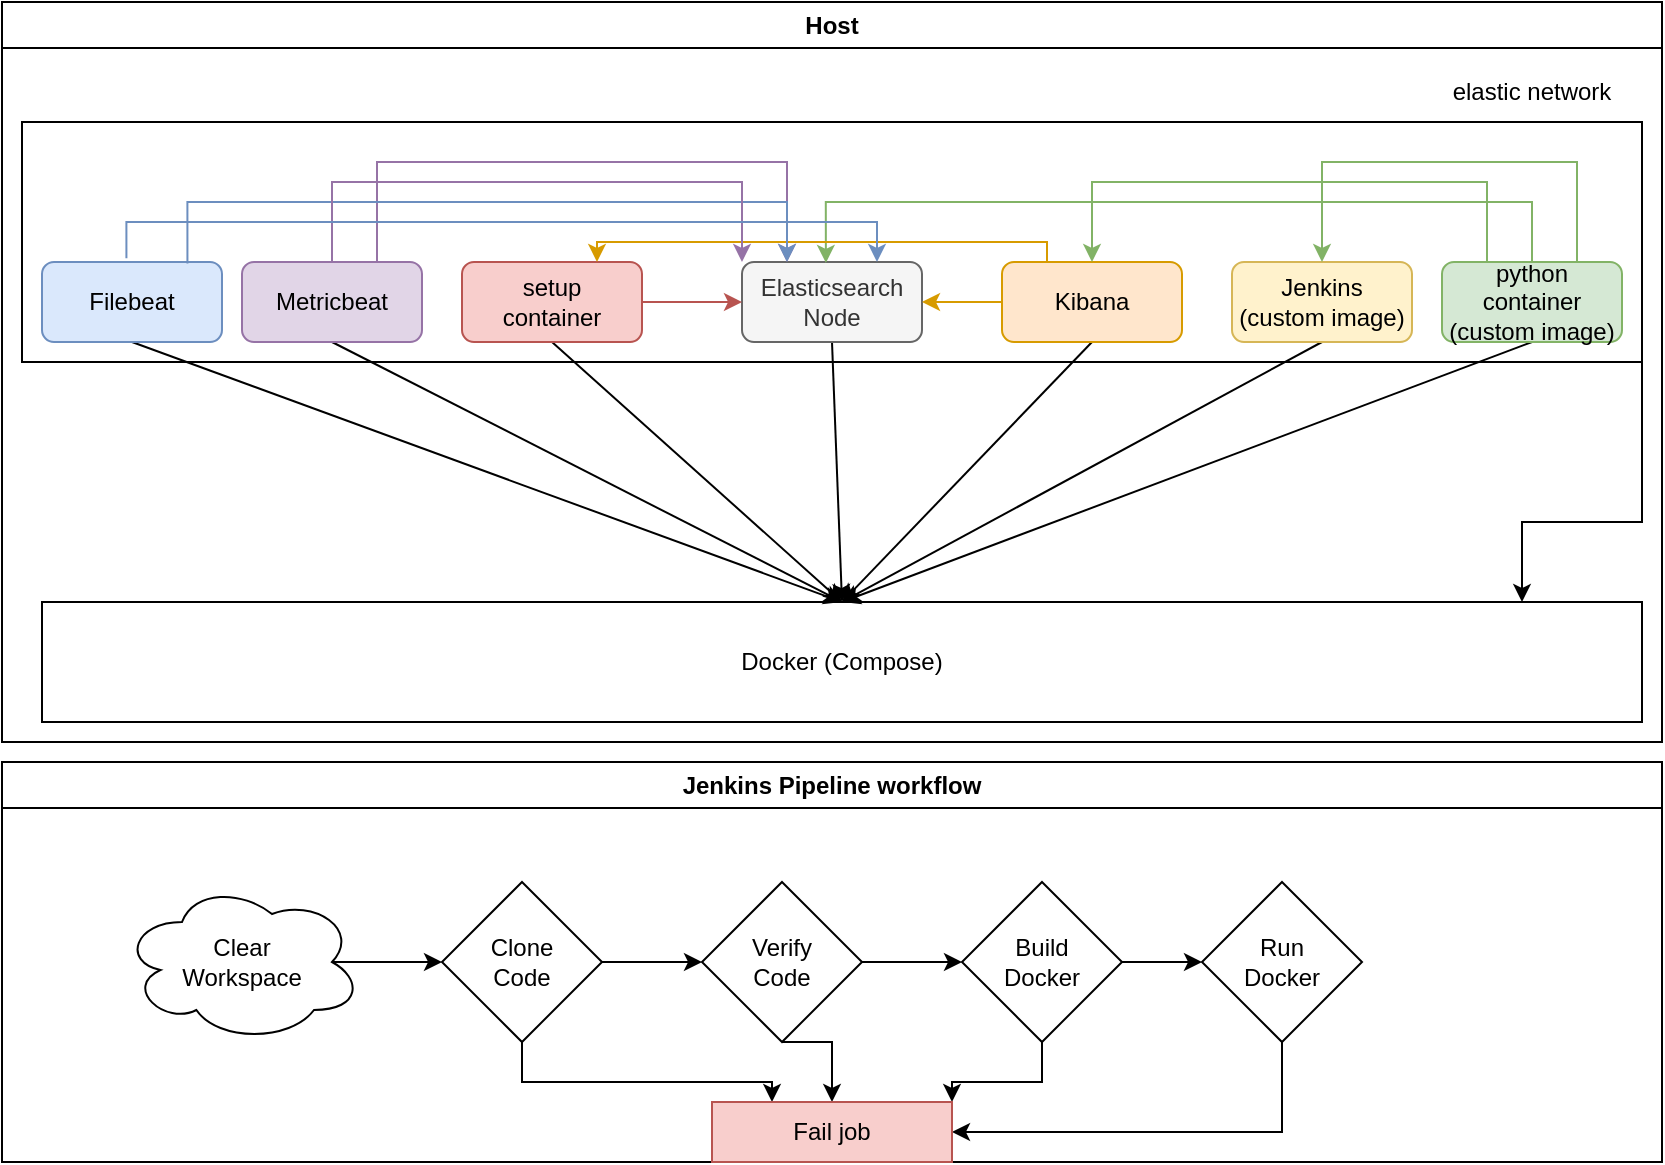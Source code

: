 <mxfile version="24.7.17">
  <diagram name="Page-1" id="yUnTEx3fc2qi-SIGfh1y">
    <mxGraphModel dx="989" dy="578" grid="1" gridSize="10" guides="1" tooltips="1" connect="1" arrows="1" fold="1" page="1" pageScale="1" pageWidth="850" pageHeight="1100" math="0" shadow="0">
      <root>
        <mxCell id="0" />
        <mxCell id="1" parent="0" />
        <mxCell id="CjxLZqoS-NoNjMr_3jgI-1" value="Host" style="swimlane;whiteSpace=wrap;html=1;" vertex="1" parent="1">
          <mxGeometry x="10" y="10" width="830" height="370" as="geometry">
            <mxRectangle x="10" y="220" width="70" height="30" as="alternateBounds" />
          </mxGeometry>
        </mxCell>
        <mxCell id="CjxLZqoS-NoNjMr_3jgI-12" value="" style="rounded=0;whiteSpace=wrap;html=1;" vertex="1" parent="CjxLZqoS-NoNjMr_3jgI-1">
          <mxGeometry x="10" y="60" width="810" height="120" as="geometry" />
        </mxCell>
        <mxCell id="CjxLZqoS-NoNjMr_3jgI-3" value="Docker (Compose)" style="rounded=0;whiteSpace=wrap;html=1;" vertex="1" parent="CjxLZqoS-NoNjMr_3jgI-1">
          <mxGeometry x="20" y="300" width="800" height="60" as="geometry" />
        </mxCell>
        <mxCell id="CjxLZqoS-NoNjMr_3jgI-43" style="rounded=0;orthogonalLoop=1;jettySize=auto;html=1;exitX=0.5;exitY=1;exitDx=0;exitDy=0;" edge="1" parent="CjxLZqoS-NoNjMr_3jgI-1" source="CjxLZqoS-NoNjMr_3jgI-4">
          <mxGeometry relative="1" as="geometry">
            <mxPoint x="420.0" y="300" as="targetPoint" />
          </mxGeometry>
        </mxCell>
        <mxCell id="CjxLZqoS-NoNjMr_3jgI-4" value="setup&lt;div&gt;container&lt;/div&gt;" style="rounded=1;whiteSpace=wrap;html=1;fillColor=#f8cecc;strokeColor=#b85450;" vertex="1" parent="CjxLZqoS-NoNjMr_3jgI-1">
          <mxGeometry x="230" y="130" width="90" height="40" as="geometry" />
        </mxCell>
        <mxCell id="CjxLZqoS-NoNjMr_3jgI-44" style="rounded=0;orthogonalLoop=1;jettySize=auto;html=1;exitX=0.5;exitY=1;exitDx=0;exitDy=0;" edge="1" parent="CjxLZqoS-NoNjMr_3jgI-1" source="CjxLZqoS-NoNjMr_3jgI-8">
          <mxGeometry relative="1" as="geometry">
            <mxPoint x="420.0" y="300" as="targetPoint" />
          </mxGeometry>
        </mxCell>
        <mxCell id="CjxLZqoS-NoNjMr_3jgI-8" value="Elasticsearch&lt;div&gt;Node&lt;/div&gt;" style="rounded=1;whiteSpace=wrap;html=1;fillColor=#f5f5f5;fontColor=#333333;strokeColor=#666666;" vertex="1" parent="CjxLZqoS-NoNjMr_3jgI-1">
          <mxGeometry x="370" y="130" width="90" height="40" as="geometry" />
        </mxCell>
        <mxCell id="CjxLZqoS-NoNjMr_3jgI-45" style="rounded=0;orthogonalLoop=1;jettySize=auto;html=1;exitX=0.5;exitY=1;exitDx=0;exitDy=0;" edge="1" parent="CjxLZqoS-NoNjMr_3jgI-1" source="CjxLZqoS-NoNjMr_3jgI-9">
          <mxGeometry relative="1" as="geometry">
            <mxPoint x="420.0" y="300" as="targetPoint" />
          </mxGeometry>
        </mxCell>
        <mxCell id="CjxLZqoS-NoNjMr_3jgI-9" value="&lt;span style=&quot;background-color: initial;&quot;&gt;Kibana&lt;/span&gt;" style="rounded=1;whiteSpace=wrap;html=1;fillColor=#ffe6cc;strokeColor=#d79b00;" vertex="1" parent="CjxLZqoS-NoNjMr_3jgI-1">
          <mxGeometry x="500" y="130" width="90" height="40" as="geometry" />
        </mxCell>
        <mxCell id="CjxLZqoS-NoNjMr_3jgI-46" style="rounded=0;orthogonalLoop=1;jettySize=auto;html=1;exitX=0.5;exitY=1;exitDx=0;exitDy=0;" edge="1" parent="CjxLZqoS-NoNjMr_3jgI-1" source="CjxLZqoS-NoNjMr_3jgI-10">
          <mxGeometry relative="1" as="geometry">
            <mxPoint x="420.0" y="300" as="targetPoint" />
          </mxGeometry>
        </mxCell>
        <mxCell id="CjxLZqoS-NoNjMr_3jgI-10" value="Jenkins&lt;div&gt;(custom image)&lt;/div&gt;" style="rounded=1;whiteSpace=wrap;html=1;fillColor=#fff2cc;strokeColor=#d6b656;" vertex="1" parent="CjxLZqoS-NoNjMr_3jgI-1">
          <mxGeometry x="615" y="130" width="90" height="40" as="geometry" />
        </mxCell>
        <mxCell id="CjxLZqoS-NoNjMr_3jgI-47" style="rounded=0;orthogonalLoop=1;jettySize=auto;html=1;exitX=0.5;exitY=1;exitDx=0;exitDy=0;entryX=0.5;entryY=0;entryDx=0;entryDy=0;" edge="1" parent="CjxLZqoS-NoNjMr_3jgI-1" source="CjxLZqoS-NoNjMr_3jgI-11" target="CjxLZqoS-NoNjMr_3jgI-3">
          <mxGeometry relative="1" as="geometry" />
        </mxCell>
        <mxCell id="CjxLZqoS-NoNjMr_3jgI-11" value="python&lt;div&gt;container&lt;/div&gt;&lt;div&gt;(custom image)&lt;/div&gt;" style="rounded=1;whiteSpace=wrap;html=1;fillColor=#d5e8d4;strokeColor=#82b366;" vertex="1" parent="CjxLZqoS-NoNjMr_3jgI-1">
          <mxGeometry x="720" y="130" width="90" height="40" as="geometry" />
        </mxCell>
        <mxCell id="CjxLZqoS-NoNjMr_3jgI-13" value="elastic network" style="text;html=1;align=center;verticalAlign=middle;whiteSpace=wrap;rounded=0;" vertex="1" parent="CjxLZqoS-NoNjMr_3jgI-1">
          <mxGeometry x="710" y="30" width="110" height="30" as="geometry" />
        </mxCell>
        <mxCell id="CjxLZqoS-NoNjMr_3jgI-23" value="" style="endArrow=classic;html=1;rounded=0;entryX=1;entryY=0.5;entryDx=0;entryDy=0;exitX=0;exitY=0.5;exitDx=0;exitDy=0;fillColor=#ffe6cc;strokeColor=#d79b00;" edge="1" parent="CjxLZqoS-NoNjMr_3jgI-1" source="CjxLZqoS-NoNjMr_3jgI-9" target="CjxLZqoS-NoNjMr_3jgI-8">
          <mxGeometry width="50" height="50" relative="1" as="geometry">
            <mxPoint x="310" y="550" as="sourcePoint" />
            <mxPoint x="360" y="500" as="targetPoint" />
          </mxGeometry>
        </mxCell>
        <mxCell id="CjxLZqoS-NoNjMr_3jgI-21" value="" style="endArrow=classic;html=1;rounded=0;entryX=0;entryY=0.5;entryDx=0;entryDy=0;exitX=1;exitY=0.5;exitDx=0;exitDy=0;fillColor=#f8cecc;strokeColor=#b85450;" edge="1" parent="CjxLZqoS-NoNjMr_3jgI-1" source="CjxLZqoS-NoNjMr_3jgI-4" target="CjxLZqoS-NoNjMr_3jgI-8">
          <mxGeometry width="50" height="50" relative="1" as="geometry">
            <mxPoint x="310" y="550" as="sourcePoint" />
            <mxPoint x="360" y="500" as="targetPoint" />
          </mxGeometry>
        </mxCell>
        <mxCell id="CjxLZqoS-NoNjMr_3jgI-49" style="rounded=0;orthogonalLoop=1;jettySize=auto;html=1;exitX=0.5;exitY=1;exitDx=0;exitDy=0;entryX=0.5;entryY=0;entryDx=0;entryDy=0;" edge="1" parent="CjxLZqoS-NoNjMr_3jgI-1" source="CjxLZqoS-NoNjMr_3jgI-25" target="CjxLZqoS-NoNjMr_3jgI-3">
          <mxGeometry relative="1" as="geometry" />
        </mxCell>
        <mxCell id="CjxLZqoS-NoNjMr_3jgI-25" value="Filebeat" style="rounded=1;whiteSpace=wrap;html=1;fillColor=#dae8fc;strokeColor=#6c8ebf;" vertex="1" parent="CjxLZqoS-NoNjMr_3jgI-1">
          <mxGeometry x="20" y="130" width="90" height="40" as="geometry" />
        </mxCell>
        <mxCell id="CjxLZqoS-NoNjMr_3jgI-39" style="rounded=0;orthogonalLoop=1;jettySize=auto;html=1;exitX=0.5;exitY=1;exitDx=0;exitDy=0;entryX=0.5;entryY=0;entryDx=0;entryDy=0;" edge="1" parent="CjxLZqoS-NoNjMr_3jgI-1" source="CjxLZqoS-NoNjMr_3jgI-26" target="CjxLZqoS-NoNjMr_3jgI-3">
          <mxGeometry relative="1" as="geometry" />
        </mxCell>
        <mxCell id="CjxLZqoS-NoNjMr_3jgI-26" value="Metricbeat" style="rounded=1;whiteSpace=wrap;html=1;fillColor=#e1d5e7;strokeColor=#9673a6;" vertex="1" parent="CjxLZqoS-NoNjMr_3jgI-1">
          <mxGeometry x="120" y="130" width="90" height="40" as="geometry" />
        </mxCell>
        <mxCell id="CjxLZqoS-NoNjMr_3jgI-24" value="" style="endArrow=classic;html=1;rounded=0;edgeStyle=orthogonalEdgeStyle;entryX=0.466;entryY=0.011;entryDx=0;entryDy=0;entryPerimeter=0;exitX=0.5;exitY=0;exitDx=0;exitDy=0;fillColor=#d5e8d4;strokeColor=#82b366;" edge="1" parent="CjxLZqoS-NoNjMr_3jgI-1" source="CjxLZqoS-NoNjMr_3jgI-11" target="CjxLZqoS-NoNjMr_3jgI-8">
          <mxGeometry width="50" height="50" relative="1" as="geometry">
            <mxPoint x="310" y="550" as="sourcePoint" />
            <mxPoint x="360" y="500" as="targetPoint" />
            <Array as="points">
              <mxPoint x="765" y="100" />
              <mxPoint x="412" y="100" />
            </Array>
          </mxGeometry>
        </mxCell>
        <mxCell id="CjxLZqoS-NoNjMr_3jgI-27" value="" style="endArrow=classic;html=1;rounded=0;edgeStyle=orthogonalEdgeStyle;entryX=0.5;entryY=0;entryDx=0;entryDy=0;exitX=0.25;exitY=0;exitDx=0;exitDy=0;fillColor=#d5e8d4;strokeColor=#82b366;" edge="1" parent="CjxLZqoS-NoNjMr_3jgI-1" source="CjxLZqoS-NoNjMr_3jgI-11" target="CjxLZqoS-NoNjMr_3jgI-9">
          <mxGeometry width="50" height="50" relative="1" as="geometry">
            <mxPoint x="565" y="430" as="sourcePoint" />
            <mxPoint x="211" y="431" as="targetPoint" />
            <Array as="points">
              <mxPoint x="743" y="90" />
              <mxPoint x="545" y="90" />
            </Array>
          </mxGeometry>
        </mxCell>
        <mxCell id="CjxLZqoS-NoNjMr_3jgI-28" value="" style="endArrow=classic;html=1;rounded=0;edgeStyle=orthogonalEdgeStyle;entryX=0.5;entryY=0;entryDx=0;entryDy=0;exitX=0.75;exitY=0;exitDx=0;exitDy=0;fillColor=#d5e8d4;strokeColor=#82b366;" edge="1" parent="CjxLZqoS-NoNjMr_3jgI-1" source="CjxLZqoS-NoNjMr_3jgI-11" target="CjxLZqoS-NoNjMr_3jgI-10">
          <mxGeometry width="50" height="50" relative="1" as="geometry">
            <mxPoint x="565" y="430" as="sourcePoint" />
            <mxPoint x="345" y="430" as="targetPoint" />
            <Array as="points">
              <mxPoint x="787" y="80" />
              <mxPoint x="660" y="80" />
            </Array>
          </mxGeometry>
        </mxCell>
        <mxCell id="CjxLZqoS-NoNjMr_3jgI-29" value="" style="endArrow=classic;html=1;rounded=0;edgeStyle=orthogonalEdgeStyle;entryX=0.75;entryY=0;entryDx=0;entryDy=0;exitX=0.25;exitY=0;exitDx=0;exitDy=0;fillColor=#ffe6cc;strokeColor=#d79b00;" edge="1" parent="CjxLZqoS-NoNjMr_3jgI-1" source="CjxLZqoS-NoNjMr_3jgI-9" target="CjxLZqoS-NoNjMr_3jgI-4">
          <mxGeometry width="50" height="50" relative="1" as="geometry">
            <mxPoint x="460" y="550" as="sourcePoint" />
            <mxPoint x="510" y="500" as="targetPoint" />
          </mxGeometry>
        </mxCell>
        <mxCell id="CjxLZqoS-NoNjMr_3jgI-30" value="" style="endArrow=classic;html=1;rounded=0;edgeStyle=orthogonalEdgeStyle;entryX=0.25;entryY=0;entryDx=0;entryDy=0;exitX=0.75;exitY=0;exitDx=0;exitDy=0;fillColor=#e1d5e7;strokeColor=#9673a6;" edge="1" parent="CjxLZqoS-NoNjMr_3jgI-1" source="CjxLZqoS-NoNjMr_3jgI-26" target="CjxLZqoS-NoNjMr_3jgI-8">
          <mxGeometry width="50" height="50" relative="1" as="geometry">
            <mxPoint x="370" y="540" as="sourcePoint" />
            <mxPoint x="420" y="490" as="targetPoint" />
            <Array as="points">
              <mxPoint x="187" y="80" />
              <mxPoint x="393" y="80" />
            </Array>
          </mxGeometry>
        </mxCell>
        <mxCell id="CjxLZqoS-NoNjMr_3jgI-31" value="" style="endArrow=classic;html=1;rounded=0;edgeStyle=orthogonalEdgeStyle;exitX=0.808;exitY=0.018;exitDx=0;exitDy=0;exitPerimeter=0;entryX=0.25;entryY=0;entryDx=0;entryDy=0;fillColor=#dae8fc;strokeColor=#6c8ebf;" edge="1" parent="CjxLZqoS-NoNjMr_3jgI-1" source="CjxLZqoS-NoNjMr_3jgI-25" target="CjxLZqoS-NoNjMr_3jgI-8">
          <mxGeometry width="50" height="50" relative="1" as="geometry">
            <mxPoint x="198" y="430" as="sourcePoint" />
            <mxPoint x="403" y="430" as="targetPoint" />
            <Array as="points">
              <mxPoint x="93" y="100" />
              <mxPoint x="393" y="100" />
            </Array>
          </mxGeometry>
        </mxCell>
        <mxCell id="CjxLZqoS-NoNjMr_3jgI-32" value="" style="endArrow=classic;html=1;rounded=0;edgeStyle=orthogonalEdgeStyle;entryX=0;entryY=0;entryDx=0;entryDy=0;exitX=0.5;exitY=0;exitDx=0;exitDy=0;fillColor=#e1d5e7;strokeColor=#9673a6;" edge="1" parent="CjxLZqoS-NoNjMr_3jgI-1" source="CjxLZqoS-NoNjMr_3jgI-26" target="CjxLZqoS-NoNjMr_3jgI-8">
          <mxGeometry width="50" height="50" relative="1" as="geometry">
            <mxPoint x="310" y="510" as="sourcePoint" />
            <mxPoint x="360" y="460" as="targetPoint" />
            <Array as="points">
              <mxPoint x="165" y="90" />
              <mxPoint x="370" y="90" />
            </Array>
          </mxGeometry>
        </mxCell>
        <mxCell id="CjxLZqoS-NoNjMr_3jgI-33" value="" style="endArrow=classic;html=1;rounded=0;edgeStyle=orthogonalEdgeStyle;entryX=0.75;entryY=0;entryDx=0;entryDy=0;exitX=0.469;exitY=-0.046;exitDx=0;exitDy=0;exitPerimeter=0;fillColor=#dae8fc;strokeColor=#6c8ebf;" edge="1" parent="CjxLZqoS-NoNjMr_3jgI-1" source="CjxLZqoS-NoNjMr_3jgI-25" target="CjxLZqoS-NoNjMr_3jgI-8">
          <mxGeometry width="50" height="50" relative="1" as="geometry">
            <mxPoint x="175" y="430" as="sourcePoint" />
            <mxPoint x="380" y="430" as="targetPoint" />
            <Array as="points">
              <mxPoint x="62" y="110" />
              <mxPoint x="437" y="110" />
            </Array>
          </mxGeometry>
        </mxCell>
        <mxCell id="CjxLZqoS-NoNjMr_3jgI-48" style="edgeStyle=orthogonalEdgeStyle;rounded=0;orthogonalLoop=1;jettySize=auto;html=1;exitX=1;exitY=1;exitDx=0;exitDy=0;entryX=0.925;entryY=0;entryDx=0;entryDy=0;entryPerimeter=0;" edge="1" parent="CjxLZqoS-NoNjMr_3jgI-1" source="CjxLZqoS-NoNjMr_3jgI-12" target="CjxLZqoS-NoNjMr_3jgI-3">
          <mxGeometry relative="1" as="geometry">
            <Array as="points">
              <mxPoint x="820" y="260" />
              <mxPoint x="760" y="260" />
            </Array>
          </mxGeometry>
        </mxCell>
        <mxCell id="CjxLZqoS-NoNjMr_3jgI-52" value="Jenkins Pipeline workflow" style="swimlane;whiteSpace=wrap;html=1;" vertex="1" parent="1">
          <mxGeometry x="10" y="390" width="830" height="200" as="geometry" />
        </mxCell>
        <mxCell id="CjxLZqoS-NoNjMr_3jgI-61" style="edgeStyle=orthogonalEdgeStyle;rounded=0;orthogonalLoop=1;jettySize=auto;html=1;exitX=1;exitY=0.5;exitDx=0;exitDy=0;entryX=0;entryY=0.5;entryDx=0;entryDy=0;" edge="1" parent="CjxLZqoS-NoNjMr_3jgI-52" source="CjxLZqoS-NoNjMr_3jgI-54" target="CjxLZqoS-NoNjMr_3jgI-57">
          <mxGeometry relative="1" as="geometry" />
        </mxCell>
        <mxCell id="CjxLZqoS-NoNjMr_3jgI-68" style="edgeStyle=orthogonalEdgeStyle;rounded=0;orthogonalLoop=1;jettySize=auto;html=1;exitX=0.5;exitY=1;exitDx=0;exitDy=0;entryX=0.25;entryY=0;entryDx=0;entryDy=0;" edge="1" parent="CjxLZqoS-NoNjMr_3jgI-52" source="CjxLZqoS-NoNjMr_3jgI-54" target="CjxLZqoS-NoNjMr_3jgI-59">
          <mxGeometry relative="1" as="geometry">
            <Array as="points">
              <mxPoint x="260" y="160" />
              <mxPoint x="385" y="160" />
            </Array>
          </mxGeometry>
        </mxCell>
        <mxCell id="CjxLZqoS-NoNjMr_3jgI-54" value="Clone&lt;div&gt;Code&lt;/div&gt;" style="rhombus;whiteSpace=wrap;html=1;" vertex="1" parent="CjxLZqoS-NoNjMr_3jgI-52">
          <mxGeometry x="220" y="60" width="80" height="80" as="geometry" />
        </mxCell>
        <mxCell id="CjxLZqoS-NoNjMr_3jgI-63" style="edgeStyle=orthogonalEdgeStyle;rounded=0;orthogonalLoop=1;jettySize=auto;html=1;exitX=1;exitY=0.5;exitDx=0;exitDy=0;entryX=0;entryY=0.5;entryDx=0;entryDy=0;" edge="1" parent="CjxLZqoS-NoNjMr_3jgI-52" source="CjxLZqoS-NoNjMr_3jgI-55" target="CjxLZqoS-NoNjMr_3jgI-58">
          <mxGeometry relative="1" as="geometry" />
        </mxCell>
        <mxCell id="CjxLZqoS-NoNjMr_3jgI-65" style="edgeStyle=orthogonalEdgeStyle;rounded=0;orthogonalLoop=1;jettySize=auto;html=1;exitX=0.5;exitY=1;exitDx=0;exitDy=0;entryX=1;entryY=0;entryDx=0;entryDy=0;" edge="1" parent="CjxLZqoS-NoNjMr_3jgI-52" source="CjxLZqoS-NoNjMr_3jgI-55" target="CjxLZqoS-NoNjMr_3jgI-59">
          <mxGeometry relative="1" as="geometry" />
        </mxCell>
        <mxCell id="CjxLZqoS-NoNjMr_3jgI-55" value="Build&lt;div&gt;Docker&lt;/div&gt;" style="rhombus;whiteSpace=wrap;html=1;" vertex="1" parent="CjxLZqoS-NoNjMr_3jgI-52">
          <mxGeometry x="480" y="60" width="80" height="80" as="geometry" />
        </mxCell>
        <mxCell id="CjxLZqoS-NoNjMr_3jgI-60" style="edgeStyle=orthogonalEdgeStyle;rounded=0;orthogonalLoop=1;jettySize=auto;html=1;exitX=0.875;exitY=0.5;exitDx=0;exitDy=0;exitPerimeter=0;entryX=0;entryY=0.5;entryDx=0;entryDy=0;" edge="1" parent="CjxLZqoS-NoNjMr_3jgI-52" source="CjxLZqoS-NoNjMr_3jgI-56" target="CjxLZqoS-NoNjMr_3jgI-54">
          <mxGeometry relative="1" as="geometry" />
        </mxCell>
        <mxCell id="CjxLZqoS-NoNjMr_3jgI-56" value="Clear&lt;div&gt;Workspace&lt;/div&gt;" style="ellipse;shape=cloud;whiteSpace=wrap;html=1;" vertex="1" parent="CjxLZqoS-NoNjMr_3jgI-52">
          <mxGeometry x="60" y="60" width="120" height="80" as="geometry" />
        </mxCell>
        <mxCell id="CjxLZqoS-NoNjMr_3jgI-62" style="edgeStyle=orthogonalEdgeStyle;rounded=0;orthogonalLoop=1;jettySize=auto;html=1;exitX=1;exitY=0.5;exitDx=0;exitDy=0;entryX=0;entryY=0.5;entryDx=0;entryDy=0;" edge="1" parent="CjxLZqoS-NoNjMr_3jgI-52" source="CjxLZqoS-NoNjMr_3jgI-57" target="CjxLZqoS-NoNjMr_3jgI-55">
          <mxGeometry relative="1" as="geometry" />
        </mxCell>
        <mxCell id="CjxLZqoS-NoNjMr_3jgI-69" style="edgeStyle=orthogonalEdgeStyle;rounded=0;orthogonalLoop=1;jettySize=auto;html=1;exitX=0.5;exitY=1;exitDx=0;exitDy=0;entryX=0.5;entryY=0;entryDx=0;entryDy=0;" edge="1" parent="CjxLZqoS-NoNjMr_3jgI-52" source="CjxLZqoS-NoNjMr_3jgI-57" target="CjxLZqoS-NoNjMr_3jgI-59">
          <mxGeometry relative="1" as="geometry" />
        </mxCell>
        <mxCell id="CjxLZqoS-NoNjMr_3jgI-57" value="Verify&lt;div&gt;Code&lt;/div&gt;" style="rhombus;whiteSpace=wrap;html=1;" vertex="1" parent="CjxLZqoS-NoNjMr_3jgI-52">
          <mxGeometry x="350" y="60" width="80" height="80" as="geometry" />
        </mxCell>
        <mxCell id="CjxLZqoS-NoNjMr_3jgI-66" style="edgeStyle=orthogonalEdgeStyle;rounded=0;orthogonalLoop=1;jettySize=auto;html=1;exitX=0.5;exitY=1;exitDx=0;exitDy=0;entryX=1;entryY=0.5;entryDx=0;entryDy=0;" edge="1" parent="CjxLZqoS-NoNjMr_3jgI-52" source="CjxLZqoS-NoNjMr_3jgI-58" target="CjxLZqoS-NoNjMr_3jgI-59">
          <mxGeometry relative="1" as="geometry" />
        </mxCell>
        <mxCell id="CjxLZqoS-NoNjMr_3jgI-58" value="Run&lt;div&gt;Docker&lt;/div&gt;" style="rhombus;whiteSpace=wrap;html=1;" vertex="1" parent="CjxLZqoS-NoNjMr_3jgI-52">
          <mxGeometry x="600" y="60" width="80" height="80" as="geometry" />
        </mxCell>
        <mxCell id="CjxLZqoS-NoNjMr_3jgI-59" value="Fail job" style="rounded=0;whiteSpace=wrap;html=1;fillColor=#f8cecc;strokeColor=#b85450;" vertex="1" parent="CjxLZqoS-NoNjMr_3jgI-52">
          <mxGeometry x="355" y="170" width="120" height="30" as="geometry" />
        </mxCell>
      </root>
    </mxGraphModel>
  </diagram>
</mxfile>
